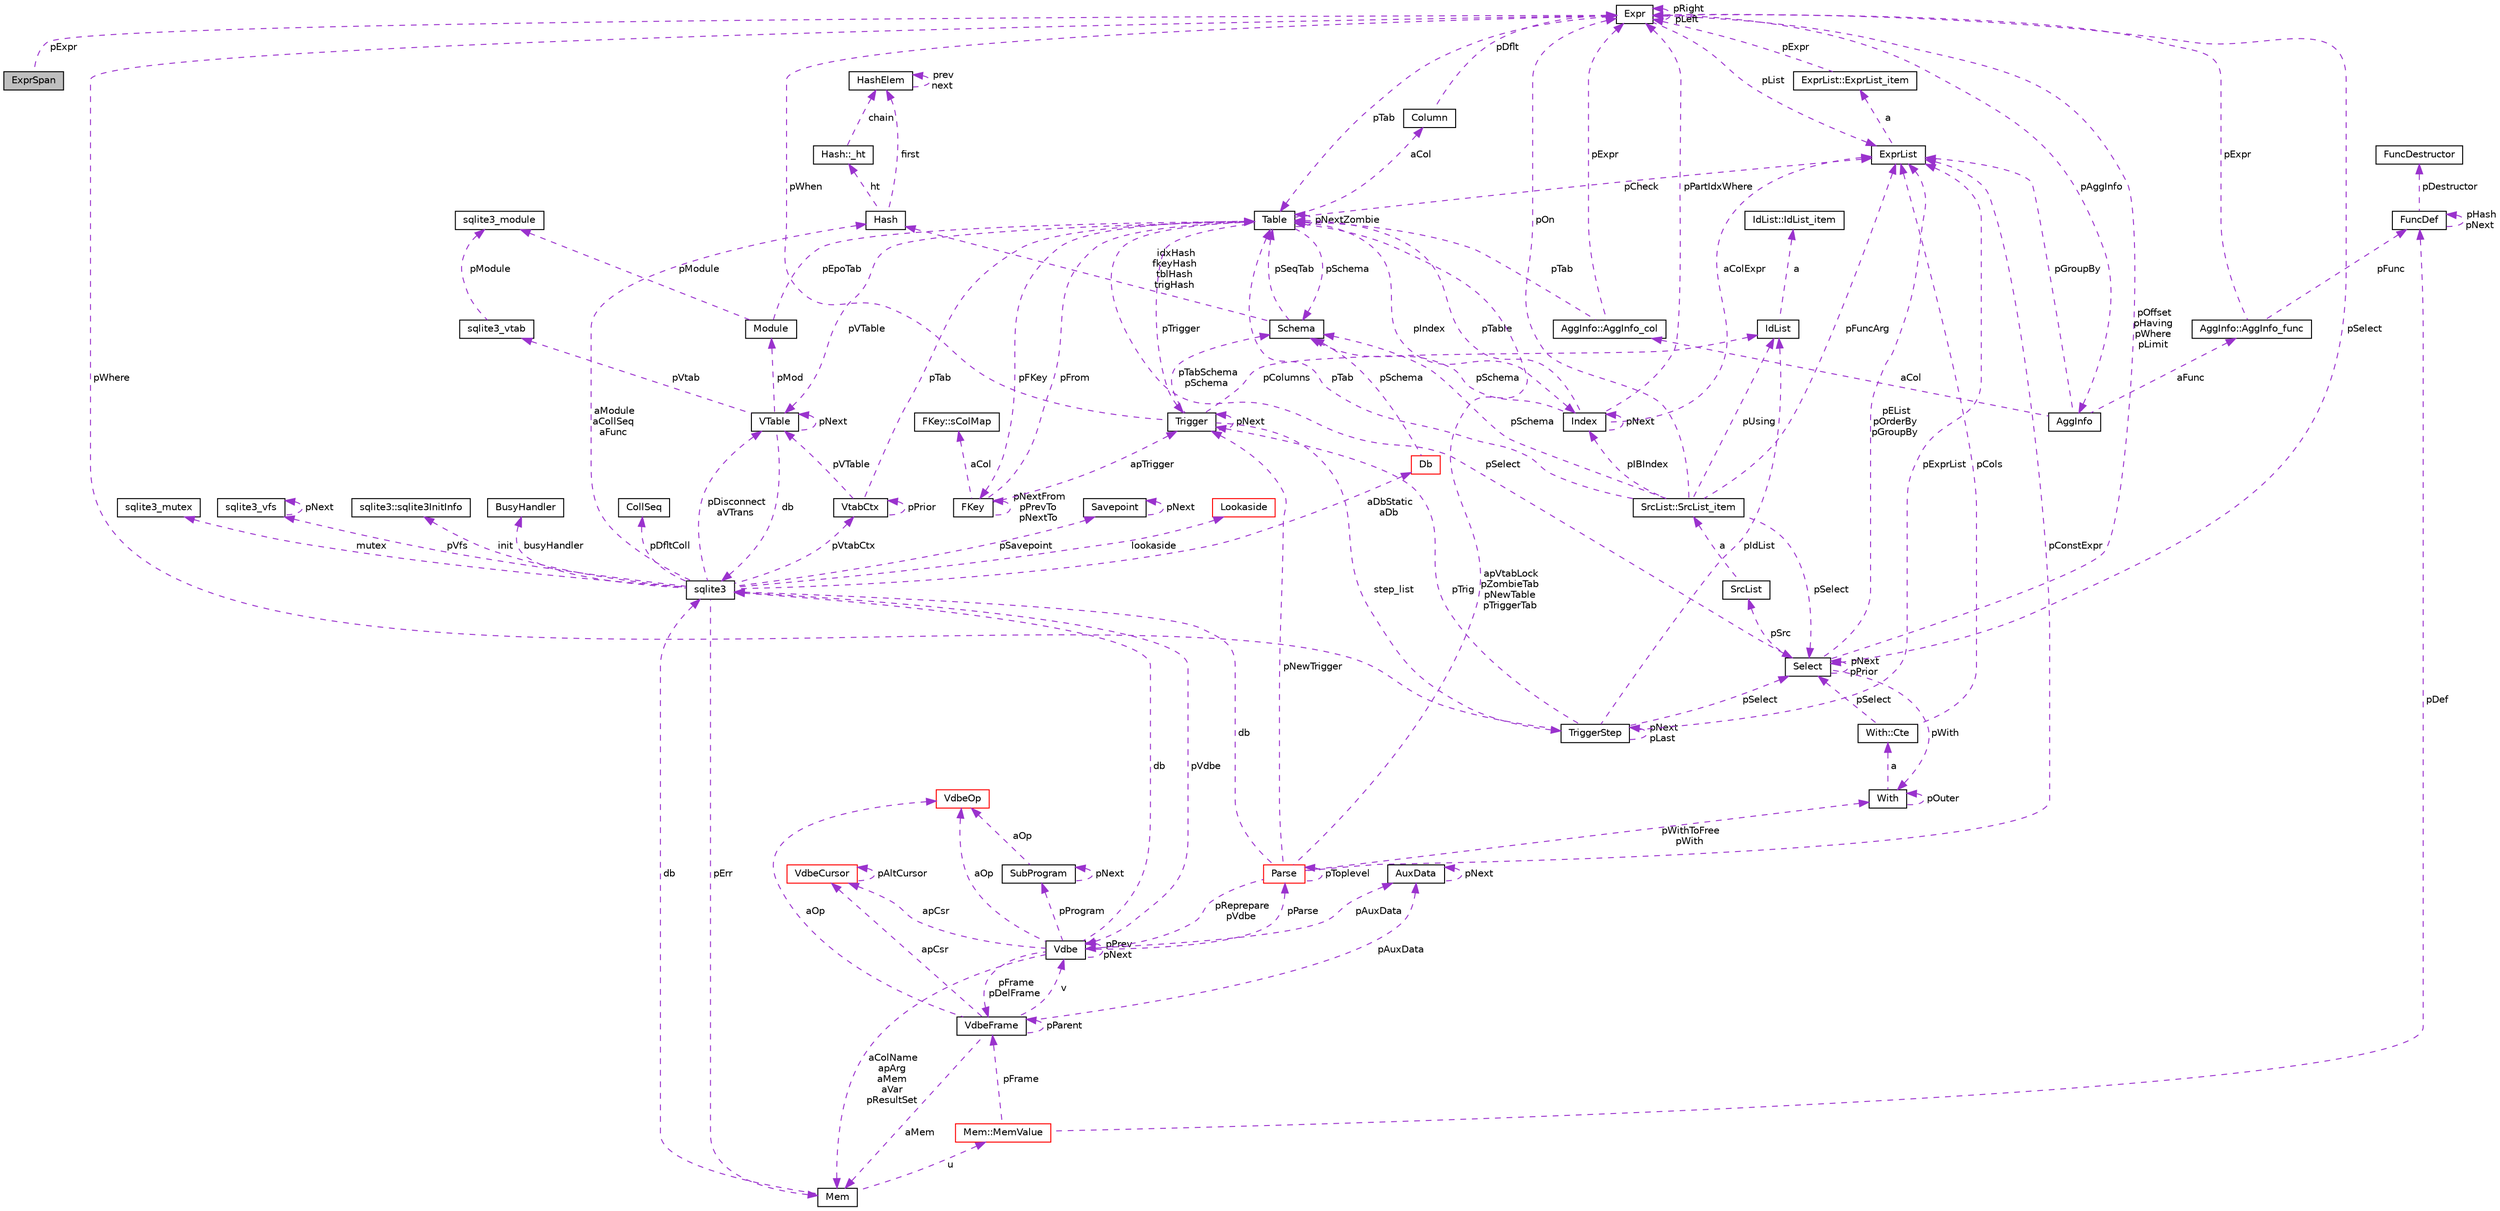 digraph "ExprSpan"
{
  edge [fontname="Helvetica",fontsize="10",labelfontname="Helvetica",labelfontsize="10"];
  node [fontname="Helvetica",fontsize="10",shape=record];
  Node1 [label="ExprSpan",height=0.2,width=0.4,color="black", fillcolor="grey75", style="filled", fontcolor="black"];
  Node2 -> Node1 [dir="back",color="darkorchid3",fontsize="10",style="dashed",label=" pExpr" ,fontname="Helvetica"];
  Node2 [label="Expr",height=0.2,width=0.4,color="black", fillcolor="white", style="filled",URL="$structExpr.html"];
  Node3 -> Node2 [dir="back",color="darkorchid3",fontsize="10",style="dashed",label=" pAggInfo" ,fontname="Helvetica"];
  Node3 [label="AggInfo",height=0.2,width=0.4,color="black", fillcolor="white", style="filled",URL="$structAggInfo.html"];
  Node4 -> Node3 [dir="back",color="darkorchid3",fontsize="10",style="dashed",label=" aCol" ,fontname="Helvetica"];
  Node4 [label="AggInfo::AggInfo_col",height=0.2,width=0.4,color="black", fillcolor="white", style="filled",URL="$structAggInfo_1_1AggInfo__col.html"];
  Node2 -> Node4 [dir="back",color="darkorchid3",fontsize="10",style="dashed",label=" pExpr" ,fontname="Helvetica"];
  Node5 -> Node4 [dir="back",color="darkorchid3",fontsize="10",style="dashed",label=" pTab" ,fontname="Helvetica"];
  Node5 [label="Table",height=0.2,width=0.4,color="black", fillcolor="white", style="filled",URL="$structTable.html"];
  Node6 -> Node5 [dir="back",color="darkorchid3",fontsize="10",style="dashed",label=" pSchema" ,fontname="Helvetica"];
  Node6 [label="Schema",height=0.2,width=0.4,color="black", fillcolor="white", style="filled",URL="$structSchema.html"];
  Node5 -> Node6 [dir="back",color="darkorchid3",fontsize="10",style="dashed",label=" pSeqTab" ,fontname="Helvetica"];
  Node7 -> Node6 [dir="back",color="darkorchid3",fontsize="10",style="dashed",label=" idxHash\nfkeyHash\ntblHash\ntrigHash" ,fontname="Helvetica"];
  Node7 [label="Hash",height=0.2,width=0.4,color="black", fillcolor="white", style="filled",URL="$structHash.html"];
  Node8 -> Node7 [dir="back",color="darkorchid3",fontsize="10",style="dashed",label=" ht" ,fontname="Helvetica"];
  Node8 [label="Hash::_ht",height=0.2,width=0.4,color="black", fillcolor="white", style="filled",URL="$structHash_1_1__ht.html"];
  Node9 -> Node8 [dir="back",color="darkorchid3",fontsize="10",style="dashed",label=" chain" ,fontname="Helvetica"];
  Node9 [label="HashElem",height=0.2,width=0.4,color="black", fillcolor="white", style="filled",URL="$structHashElem.html"];
  Node9 -> Node9 [dir="back",color="darkorchid3",fontsize="10",style="dashed",label=" prev\nnext" ,fontname="Helvetica"];
  Node9 -> Node7 [dir="back",color="darkorchid3",fontsize="10",style="dashed",label=" first" ,fontname="Helvetica"];
  Node10 -> Node5 [dir="back",color="darkorchid3",fontsize="10",style="dashed",label=" aCol" ,fontname="Helvetica"];
  Node10 [label="Column",height=0.2,width=0.4,color="black", fillcolor="white", style="filled",URL="$structColumn.html"];
  Node2 -> Node10 [dir="back",color="darkorchid3",fontsize="10",style="dashed",label=" pDflt" ,fontname="Helvetica"];
  Node11 -> Node5 [dir="back",color="darkorchid3",fontsize="10",style="dashed",label=" pFKey" ,fontname="Helvetica"];
  Node11 [label="FKey",height=0.2,width=0.4,color="black", fillcolor="white", style="filled",URL="$structFKey.html"];
  Node12 -> Node11 [dir="back",color="darkorchid3",fontsize="10",style="dashed",label=" aCol" ,fontname="Helvetica"];
  Node12 [label="FKey::sColMap",height=0.2,width=0.4,color="black", fillcolor="white", style="filled",URL="$structFKey_1_1sColMap.html"];
  Node11 -> Node11 [dir="back",color="darkorchid3",fontsize="10",style="dashed",label=" pNextFrom\npPrevTo\npNextTo" ,fontname="Helvetica"];
  Node5 -> Node11 [dir="back",color="darkorchid3",fontsize="10",style="dashed",label=" pFrom" ,fontname="Helvetica"];
  Node13 -> Node11 [dir="back",color="darkorchid3",fontsize="10",style="dashed",label=" apTrigger" ,fontname="Helvetica"];
  Node13 [label="Trigger",height=0.2,width=0.4,color="black", fillcolor="white", style="filled",URL="$structTrigger.html"];
  Node14 -> Node13 [dir="back",color="darkorchid3",fontsize="10",style="dashed",label=" step_list" ,fontname="Helvetica"];
  Node14 [label="TriggerStep",height=0.2,width=0.4,color="black", fillcolor="white", style="filled",URL="$structTriggerStep.html"];
  Node14 -> Node14 [dir="back",color="darkorchid3",fontsize="10",style="dashed",label=" pNext\npLast" ,fontname="Helvetica"];
  Node2 -> Node14 [dir="back",color="darkorchid3",fontsize="10",style="dashed",label=" pWhere" ,fontname="Helvetica"];
  Node15 -> Node14 [dir="back",color="darkorchid3",fontsize="10",style="dashed",label=" pIdList" ,fontname="Helvetica"];
  Node15 [label="IdList",height=0.2,width=0.4,color="black", fillcolor="white", style="filled",URL="$structIdList.html"];
  Node16 -> Node15 [dir="back",color="darkorchid3",fontsize="10",style="dashed",label=" a" ,fontname="Helvetica"];
  Node16 [label="IdList::IdList_item",height=0.2,width=0.4,color="black", fillcolor="white", style="filled",URL="$structIdList_1_1IdList__item.html"];
  Node17 -> Node14 [dir="back",color="darkorchid3",fontsize="10",style="dashed",label=" pSelect" ,fontname="Helvetica"];
  Node17 [label="Select",height=0.2,width=0.4,color="black", fillcolor="white", style="filled",URL="$structSelect.html"];
  Node2 -> Node17 [dir="back",color="darkorchid3",fontsize="10",style="dashed",label=" pOffset\npHaving\npWhere\npLimit" ,fontname="Helvetica"];
  Node18 -> Node17 [dir="back",color="darkorchid3",fontsize="10",style="dashed",label=" pWith" ,fontname="Helvetica"];
  Node18 [label="With",height=0.2,width=0.4,color="black", fillcolor="white", style="filled",URL="$structWith.html"];
  Node19 -> Node18 [dir="back",color="darkorchid3",fontsize="10",style="dashed",label=" a" ,fontname="Helvetica"];
  Node19 [label="With::Cte",height=0.2,width=0.4,color="black", fillcolor="white", style="filled",URL="$structWith_1_1Cte.html"];
  Node17 -> Node19 [dir="back",color="darkorchid3",fontsize="10",style="dashed",label=" pSelect" ,fontname="Helvetica"];
  Node20 -> Node19 [dir="back",color="darkorchid3",fontsize="10",style="dashed",label=" pCols" ,fontname="Helvetica"];
  Node20 [label="ExprList",height=0.2,width=0.4,color="black", fillcolor="white", style="filled",URL="$structExprList.html"];
  Node21 -> Node20 [dir="back",color="darkorchid3",fontsize="10",style="dashed",label=" a" ,fontname="Helvetica"];
  Node21 [label="ExprList::ExprList_item",height=0.2,width=0.4,color="black", fillcolor="white", style="filled",URL="$structExprList_1_1ExprList__item.html"];
  Node2 -> Node21 [dir="back",color="darkorchid3",fontsize="10",style="dashed",label=" pExpr" ,fontname="Helvetica"];
  Node18 -> Node18 [dir="back",color="darkorchid3",fontsize="10",style="dashed",label=" pOuter" ,fontname="Helvetica"];
  Node17 -> Node17 [dir="back",color="darkorchid3",fontsize="10",style="dashed",label=" pNext\npPrior" ,fontname="Helvetica"];
  Node22 -> Node17 [dir="back",color="darkorchid3",fontsize="10",style="dashed",label=" pSrc" ,fontname="Helvetica"];
  Node22 [label="SrcList",height=0.2,width=0.4,color="black", fillcolor="white", style="filled",URL="$structSrcList.html"];
  Node23 -> Node22 [dir="back",color="darkorchid3",fontsize="10",style="dashed",label=" a" ,fontname="Helvetica"];
  Node23 [label="SrcList::SrcList_item",height=0.2,width=0.4,color="black", fillcolor="white", style="filled",URL="$structSrcList_1_1SrcList__item.html"];
  Node6 -> Node23 [dir="back",color="darkorchid3",fontsize="10",style="dashed",label=" pSchema" ,fontname="Helvetica"];
  Node2 -> Node23 [dir="back",color="darkorchid3",fontsize="10",style="dashed",label=" pOn" ,fontname="Helvetica"];
  Node15 -> Node23 [dir="back",color="darkorchid3",fontsize="10",style="dashed",label=" pUsing" ,fontname="Helvetica"];
  Node5 -> Node23 [dir="back",color="darkorchid3",fontsize="10",style="dashed",label=" pTab" ,fontname="Helvetica"];
  Node17 -> Node23 [dir="back",color="darkorchid3",fontsize="10",style="dashed",label=" pSelect" ,fontname="Helvetica"];
  Node24 -> Node23 [dir="back",color="darkorchid3",fontsize="10",style="dashed",label=" pIBIndex" ,fontname="Helvetica"];
  Node24 [label="Index",height=0.2,width=0.4,color="black", fillcolor="white", style="filled",URL="$structIndex.html"];
  Node6 -> Node24 [dir="back",color="darkorchid3",fontsize="10",style="dashed",label=" pSchema" ,fontname="Helvetica"];
  Node2 -> Node24 [dir="back",color="darkorchid3",fontsize="10",style="dashed",label=" pPartIdxWhere" ,fontname="Helvetica"];
  Node5 -> Node24 [dir="back",color="darkorchid3",fontsize="10",style="dashed",label=" pTable" ,fontname="Helvetica"];
  Node20 -> Node24 [dir="back",color="darkorchid3",fontsize="10",style="dashed",label=" aColExpr" ,fontname="Helvetica"];
  Node24 -> Node24 [dir="back",color="darkorchid3",fontsize="10",style="dashed",label=" pNext" ,fontname="Helvetica"];
  Node20 -> Node23 [dir="back",color="darkorchid3",fontsize="10",style="dashed",label=" pFuncArg" ,fontname="Helvetica"];
  Node20 -> Node17 [dir="back",color="darkorchid3",fontsize="10",style="dashed",label=" pEList\npOrderBy\npGroupBy" ,fontname="Helvetica"];
  Node13 -> Node14 [dir="back",color="darkorchid3",fontsize="10",style="dashed",label=" pTrig" ,fontname="Helvetica"];
  Node20 -> Node14 [dir="back",color="darkorchid3",fontsize="10",style="dashed",label=" pExprList" ,fontname="Helvetica"];
  Node6 -> Node13 [dir="back",color="darkorchid3",fontsize="10",style="dashed",label=" pTabSchema\npSchema" ,fontname="Helvetica"];
  Node2 -> Node13 [dir="back",color="darkorchid3",fontsize="10",style="dashed",label=" pWhen" ,fontname="Helvetica"];
  Node15 -> Node13 [dir="back",color="darkorchid3",fontsize="10",style="dashed",label=" pColumns" ,fontname="Helvetica"];
  Node13 -> Node13 [dir="back",color="darkorchid3",fontsize="10",style="dashed",label=" pNext" ,fontname="Helvetica"];
  Node25 -> Node5 [dir="back",color="darkorchid3",fontsize="10",style="dashed",label=" pVTable" ,fontname="Helvetica"];
  Node25 [label="VTable",height=0.2,width=0.4,color="black", fillcolor="white", style="filled",URL="$structVTable.html"];
  Node26 -> Node25 [dir="back",color="darkorchid3",fontsize="10",style="dashed",label=" db" ,fontname="Helvetica"];
  Node26 [label="sqlite3",height=0.2,width=0.4,color="black", fillcolor="white", style="filled",URL="$structsqlite3.html"];
  Node27 -> Node26 [dir="back",color="darkorchid3",fontsize="10",style="dashed",label=" pErr" ,fontname="Helvetica"];
  Node27 [label="Mem",height=0.2,width=0.4,color="black", fillcolor="white", style="filled",URL="$structMem.html"];
  Node28 -> Node27 [dir="back",color="darkorchid3",fontsize="10",style="dashed",label=" u" ,fontname="Helvetica"];
  Node28 [label="Mem::MemValue",height=0.2,width=0.4,color="red", fillcolor="white", style="filled",URL="$unionMem_1_1MemValue.html"];
  Node29 -> Node28 [dir="back",color="darkorchid3",fontsize="10",style="dashed",label=" pFrame" ,fontname="Helvetica"];
  Node29 [label="VdbeFrame",height=0.2,width=0.4,color="black", fillcolor="white", style="filled",URL="$structVdbeFrame.html"];
  Node27 -> Node29 [dir="back",color="darkorchid3",fontsize="10",style="dashed",label=" aMem" ,fontname="Helvetica"];
  Node30 -> Node29 [dir="back",color="darkorchid3",fontsize="10",style="dashed",label=" v" ,fontname="Helvetica"];
  Node30 [label="Vdbe",height=0.2,width=0.4,color="black", fillcolor="white", style="filled",URL="$structVdbe.html"];
  Node27 -> Node30 [dir="back",color="darkorchid3",fontsize="10",style="dashed",label=" aColName\napArg\naMem\naVar\npResultSet" ,fontname="Helvetica"];
  Node30 -> Node30 [dir="back",color="darkorchid3",fontsize="10",style="dashed",label=" pPrev\npNext" ,fontname="Helvetica"];
  Node26 -> Node30 [dir="back",color="darkorchid3",fontsize="10",style="dashed",label=" db" ,fontname="Helvetica"];
  Node29 -> Node30 [dir="back",color="darkorchid3",fontsize="10",style="dashed",label=" pFrame\npDelFrame" ,fontname="Helvetica"];
  Node31 -> Node30 [dir="back",color="darkorchid3",fontsize="10",style="dashed",label=" pAuxData" ,fontname="Helvetica"];
  Node31 [label="AuxData",height=0.2,width=0.4,color="black", fillcolor="white", style="filled",URL="$structAuxData.html"];
  Node31 -> Node31 [dir="back",color="darkorchid3",fontsize="10",style="dashed",label=" pNext" ,fontname="Helvetica"];
  Node32 -> Node30 [dir="back",color="darkorchid3",fontsize="10",style="dashed",label=" pProgram" ,fontname="Helvetica"];
  Node32 [label="SubProgram",height=0.2,width=0.4,color="black", fillcolor="white", style="filled",URL="$structSubProgram.html"];
  Node32 -> Node32 [dir="back",color="darkorchid3",fontsize="10",style="dashed",label=" pNext" ,fontname="Helvetica"];
  Node33 -> Node32 [dir="back",color="darkorchid3",fontsize="10",style="dashed",label=" aOp" ,fontname="Helvetica"];
  Node33 [label="VdbeOp",height=0.2,width=0.4,color="red", fillcolor="white", style="filled",URL="$structVdbeOp.html"];
  Node34 -> Node30 [dir="back",color="darkorchid3",fontsize="10",style="dashed",label=" apCsr" ,fontname="Helvetica"];
  Node34 [label="VdbeCursor",height=0.2,width=0.4,color="red", fillcolor="white", style="filled",URL="$structVdbeCursor.html"];
  Node34 -> Node34 [dir="back",color="darkorchid3",fontsize="10",style="dashed",label=" pAltCursor" ,fontname="Helvetica"];
  Node35 -> Node30 [dir="back",color="darkorchid3",fontsize="10",style="dashed",label=" pParse" ,fontname="Helvetica"];
  Node35 [label="Parse",height=0.2,width=0.4,color="red", fillcolor="white", style="filled",URL="$structParse.html"];
  Node30 -> Node35 [dir="back",color="darkorchid3",fontsize="10",style="dashed",label=" pReprepare\npVdbe" ,fontname="Helvetica"];
  Node26 -> Node35 [dir="back",color="darkorchid3",fontsize="10",style="dashed",label=" db" ,fontname="Helvetica"];
  Node18 -> Node35 [dir="back",color="darkorchid3",fontsize="10",style="dashed",label=" pWithToFree\npWith" ,fontname="Helvetica"];
  Node5 -> Node35 [dir="back",color="darkorchid3",fontsize="10",style="dashed",label=" apVtabLock\npZombieTab\npNewTable\npTriggerTab" ,fontname="Helvetica"];
  Node13 -> Node35 [dir="back",color="darkorchid3",fontsize="10",style="dashed",label=" pNewTrigger" ,fontname="Helvetica"];
  Node20 -> Node35 [dir="back",color="darkorchid3",fontsize="10",style="dashed",label=" pConstExpr" ,fontname="Helvetica"];
  Node35 -> Node35 [dir="back",color="darkorchid3",fontsize="10",style="dashed",label=" pToplevel" ,fontname="Helvetica"];
  Node33 -> Node30 [dir="back",color="darkorchid3",fontsize="10",style="dashed",label=" aOp" ,fontname="Helvetica"];
  Node29 -> Node29 [dir="back",color="darkorchid3",fontsize="10",style="dashed",label=" pParent" ,fontname="Helvetica"];
  Node31 -> Node29 [dir="back",color="darkorchid3",fontsize="10",style="dashed",label=" pAuxData" ,fontname="Helvetica"];
  Node34 -> Node29 [dir="back",color="darkorchid3",fontsize="10",style="dashed",label=" apCsr" ,fontname="Helvetica"];
  Node33 -> Node29 [dir="back",color="darkorchid3",fontsize="10",style="dashed",label=" aOp" ,fontname="Helvetica"];
  Node36 -> Node28 [dir="back",color="darkorchid3",fontsize="10",style="dashed",label=" pDef" ,fontname="Helvetica"];
  Node36 [label="FuncDef",height=0.2,width=0.4,color="black", fillcolor="white", style="filled",URL="$structFuncDef.html"];
  Node37 -> Node36 [dir="back",color="darkorchid3",fontsize="10",style="dashed",label=" pDestructor" ,fontname="Helvetica"];
  Node37 [label="FuncDestructor",height=0.2,width=0.4,color="black", fillcolor="white", style="filled",URL="$structFuncDestructor.html"];
  Node36 -> Node36 [dir="back",color="darkorchid3",fontsize="10",style="dashed",label=" pHash\npNext" ,fontname="Helvetica"];
  Node26 -> Node27 [dir="back",color="darkorchid3",fontsize="10",style="dashed",label=" db" ,fontname="Helvetica"];
  Node30 -> Node26 [dir="back",color="darkorchid3",fontsize="10",style="dashed",label=" pVdbe" ,fontname="Helvetica"];
  Node38 -> Node26 [dir="back",color="darkorchid3",fontsize="10",style="dashed",label=" pSavepoint" ,fontname="Helvetica"];
  Node38 [label="Savepoint",height=0.2,width=0.4,color="black", fillcolor="white", style="filled",URL="$structSavepoint.html"];
  Node38 -> Node38 [dir="back",color="darkorchid3",fontsize="10",style="dashed",label=" pNext" ,fontname="Helvetica"];
  Node39 -> Node26 [dir="back",color="darkorchid3",fontsize="10",style="dashed",label=" lookaside" ,fontname="Helvetica"];
  Node39 [label="Lookaside",height=0.2,width=0.4,color="red", fillcolor="white", style="filled",URL="$structLookaside.html"];
  Node40 -> Node26 [dir="back",color="darkorchid3",fontsize="10",style="dashed",label=" mutex" ,fontname="Helvetica"];
  Node40 [label="sqlite3_mutex",height=0.2,width=0.4,color="black", fillcolor="white", style="filled",URL="$structsqlite3__mutex.html"];
  Node41 -> Node26 [dir="back",color="darkorchid3",fontsize="10",style="dashed",label=" pVfs" ,fontname="Helvetica"];
  Node41 [label="sqlite3_vfs",height=0.2,width=0.4,color="black", fillcolor="white", style="filled",URL="$structsqlite3__vfs.html"];
  Node41 -> Node41 [dir="back",color="darkorchid3",fontsize="10",style="dashed",label=" pNext" ,fontname="Helvetica"];
  Node42 -> Node26 [dir="back",color="darkorchid3",fontsize="10",style="dashed",label=" init" ,fontname="Helvetica"];
  Node42 [label="sqlite3::sqlite3InitInfo",height=0.2,width=0.4,color="black", fillcolor="white", style="filled",URL="$structsqlite3_1_1sqlite3InitInfo.html"];
  Node43 -> Node26 [dir="back",color="darkorchid3",fontsize="10",style="dashed",label=" busyHandler" ,fontname="Helvetica"];
  Node43 [label="BusyHandler",height=0.2,width=0.4,color="black", fillcolor="white", style="filled",URL="$structBusyHandler.html"];
  Node44 -> Node26 [dir="back",color="darkorchid3",fontsize="10",style="dashed",label=" pVtabCtx" ,fontname="Helvetica"];
  Node44 [label="VtabCtx",height=0.2,width=0.4,color="black", fillcolor="white", style="filled",URL="$structVtabCtx.html"];
  Node44 -> Node44 [dir="back",color="darkorchid3",fontsize="10",style="dashed",label=" pPrior" ,fontname="Helvetica"];
  Node25 -> Node44 [dir="back",color="darkorchid3",fontsize="10",style="dashed",label=" pVTable" ,fontname="Helvetica"];
  Node5 -> Node44 [dir="back",color="darkorchid3",fontsize="10",style="dashed",label=" pTab" ,fontname="Helvetica"];
  Node45 -> Node26 [dir="back",color="darkorchid3",fontsize="10",style="dashed",label=" pDfltColl" ,fontname="Helvetica"];
  Node45 [label="CollSeq",height=0.2,width=0.4,color="black", fillcolor="white", style="filled",URL="$structCollSeq.html"];
  Node25 -> Node26 [dir="back",color="darkorchid3",fontsize="10",style="dashed",label=" pDisconnect\naVTrans" ,fontname="Helvetica"];
  Node46 -> Node26 [dir="back",color="darkorchid3",fontsize="10",style="dashed",label=" aDbStatic\naDb" ,fontname="Helvetica"];
  Node46 [label="Db",height=0.2,width=0.4,color="red", fillcolor="white", style="filled",URL="$structDb.html"];
  Node6 -> Node46 [dir="back",color="darkorchid3",fontsize="10",style="dashed",label=" pSchema" ,fontname="Helvetica"];
  Node7 -> Node26 [dir="back",color="darkorchid3",fontsize="10",style="dashed",label=" aModule\naCollSeq\naFunc" ,fontname="Helvetica"];
  Node25 -> Node25 [dir="back",color="darkorchid3",fontsize="10",style="dashed",label=" pNext" ,fontname="Helvetica"];
  Node47 -> Node25 [dir="back",color="darkorchid3",fontsize="10",style="dashed",label=" pMod" ,fontname="Helvetica"];
  Node47 [label="Module",height=0.2,width=0.4,color="black", fillcolor="white", style="filled",URL="$structModule.html"];
  Node48 -> Node47 [dir="back",color="darkorchid3",fontsize="10",style="dashed",label=" pModule" ,fontname="Helvetica"];
  Node48 [label="sqlite3_module",height=0.2,width=0.4,color="black", fillcolor="white", style="filled",URL="$structsqlite3__module.html"];
  Node5 -> Node47 [dir="back",color="darkorchid3",fontsize="10",style="dashed",label=" pEpoTab" ,fontname="Helvetica"];
  Node49 -> Node25 [dir="back",color="darkorchid3",fontsize="10",style="dashed",label=" pVtab" ,fontname="Helvetica"];
  Node49 [label="sqlite3_vtab",height=0.2,width=0.4,color="black", fillcolor="white", style="filled",URL="$structsqlite3__vtab.html"];
  Node48 -> Node49 [dir="back",color="darkorchid3",fontsize="10",style="dashed",label=" pModule" ,fontname="Helvetica"];
  Node5 -> Node5 [dir="back",color="darkorchid3",fontsize="10",style="dashed",label=" pNextZombie" ,fontname="Helvetica"];
  Node13 -> Node5 [dir="back",color="darkorchid3",fontsize="10",style="dashed",label=" pTrigger" ,fontname="Helvetica"];
  Node17 -> Node5 [dir="back",color="darkorchid3",fontsize="10",style="dashed",label=" pSelect" ,fontname="Helvetica"];
  Node20 -> Node5 [dir="back",color="darkorchid3",fontsize="10",style="dashed",label=" pCheck" ,fontname="Helvetica"];
  Node24 -> Node5 [dir="back",color="darkorchid3",fontsize="10",style="dashed",label=" pIndex" ,fontname="Helvetica"];
  Node50 -> Node3 [dir="back",color="darkorchid3",fontsize="10",style="dashed",label=" aFunc" ,fontname="Helvetica"];
  Node50 [label="AggInfo::AggInfo_func",height=0.2,width=0.4,color="black", fillcolor="white", style="filled",URL="$structAggInfo_1_1AggInfo__func.html"];
  Node2 -> Node50 [dir="back",color="darkorchid3",fontsize="10",style="dashed",label=" pExpr" ,fontname="Helvetica"];
  Node36 -> Node50 [dir="back",color="darkorchid3",fontsize="10",style="dashed",label=" pFunc" ,fontname="Helvetica"];
  Node20 -> Node3 [dir="back",color="darkorchid3",fontsize="10",style="dashed",label=" pGroupBy" ,fontname="Helvetica"];
  Node2 -> Node2 [dir="back",color="darkorchid3",fontsize="10",style="dashed",label=" pRight\npLeft" ,fontname="Helvetica"];
  Node5 -> Node2 [dir="back",color="darkorchid3",fontsize="10",style="dashed",label=" pTab" ,fontname="Helvetica"];
  Node17 -> Node2 [dir="back",color="darkorchid3",fontsize="10",style="dashed",label=" pSelect" ,fontname="Helvetica"];
  Node20 -> Node2 [dir="back",color="darkorchid3",fontsize="10",style="dashed",label=" pList" ,fontname="Helvetica"];
}
